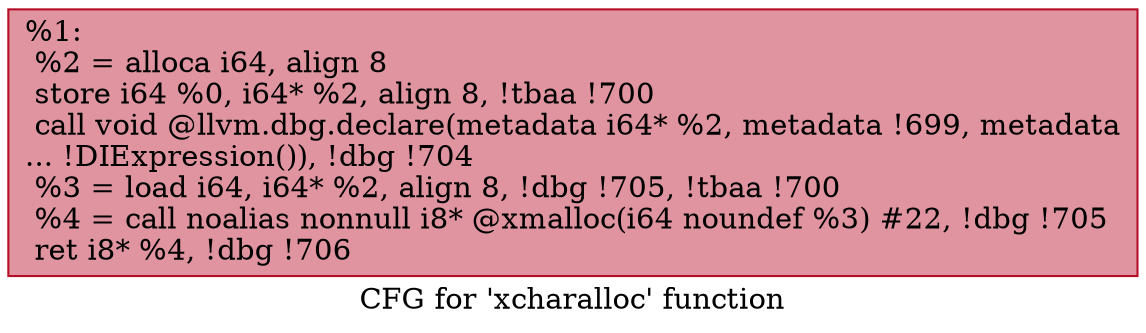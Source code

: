 digraph "CFG for 'xcharalloc' function" {
	label="CFG for 'xcharalloc' function";

	Node0x1980140 [shape=record,color="#b70d28ff", style=filled, fillcolor="#b70d2870",label="{%1:\l  %2 = alloca i64, align 8\l  store i64 %0, i64* %2, align 8, !tbaa !700\l  call void @llvm.dbg.declare(metadata i64* %2, metadata !699, metadata\l... !DIExpression()), !dbg !704\l  %3 = load i64, i64* %2, align 8, !dbg !705, !tbaa !700\l  %4 = call noalias nonnull i8* @xmalloc(i64 noundef %3) #22, !dbg !705\l  ret i8* %4, !dbg !706\l}"];
}
